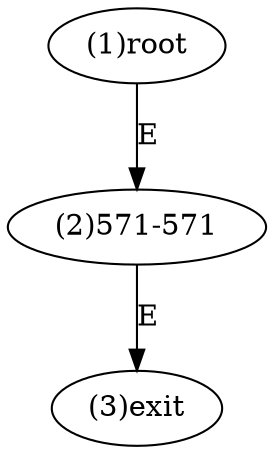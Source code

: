 digraph "" { 
1[ label="(1)root"];
2[ label="(2)571-571"];
3[ label="(3)exit"];
1->2[ label="E"];
2->3[ label="E"];
}